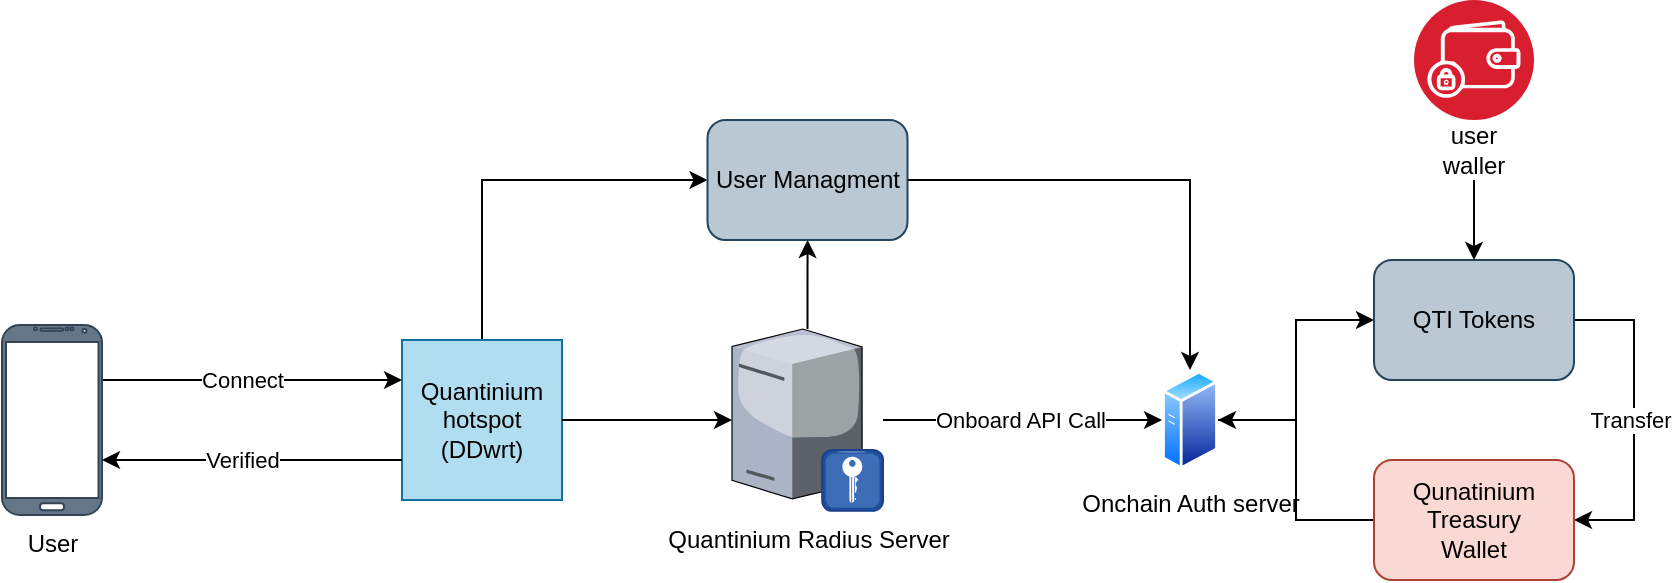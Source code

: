 <mxfile version="24.8.3">
  <diagram name="Page-1" id="beGcIfY0jQds48D-uG38">
    <mxGraphModel dx="1433" dy="676" grid="1" gridSize="10" guides="1" tooltips="1" connect="1" arrows="1" fold="1" page="1" pageScale="1" pageWidth="850" pageHeight="1100" math="0" shadow="0">
      <root>
        <mxCell id="0" />
        <mxCell id="1" parent="0" />
        <mxCell id="Ep8yIvTjPsPDa4GQn4Le-6" style="edgeStyle=orthogonalEdgeStyle;rounded=0;orthogonalLoop=1;jettySize=auto;html=1;entryX=0;entryY=0.5;entryDx=0;entryDy=0;" edge="1" parent="1" source="Ep8yIvTjPsPDa4GQn4Le-17" target="Ep8yIvTjPsPDa4GQn4Le-5">
          <mxGeometry relative="1" as="geometry" />
        </mxCell>
        <mxCell id="Ep8yIvTjPsPDa4GQn4Le-24" value="Onboard API Call" style="edgeLabel;html=1;align=center;verticalAlign=middle;resizable=0;points=[];" vertex="1" connectable="0" parent="Ep8yIvTjPsPDa4GQn4Le-6">
          <mxGeometry x="-0.26" y="-2" relative="1" as="geometry">
            <mxPoint x="17" y="-2" as="offset" />
          </mxGeometry>
        </mxCell>
        <mxCell id="Ep8yIvTjPsPDa4GQn4Le-22" style="edgeStyle=orthogonalEdgeStyle;rounded=0;orthogonalLoop=1;jettySize=auto;html=1;entryX=0;entryY=0.5;entryDx=0;entryDy=0;" edge="1" parent="1" source="Ep8yIvTjPsPDa4GQn4Le-1" target="Ep8yIvTjPsPDa4GQn4Le-20">
          <mxGeometry relative="1" as="geometry">
            <Array as="points">
              <mxPoint x="251" y="170" />
            </Array>
          </mxGeometry>
        </mxCell>
        <mxCell id="Ep8yIvTjPsPDa4GQn4Le-1" value="Quantinium hotspot&lt;br&gt;(DDwrt)" style="whiteSpace=wrap;html=1;aspect=fixed;fillColor=#b1ddf0;strokeColor=#10739e;" vertex="1" parent="1">
          <mxGeometry x="211" y="250" width="80" height="80" as="geometry" />
        </mxCell>
        <mxCell id="Ep8yIvTjPsPDa4GQn4Le-3" style="edgeStyle=orthogonalEdgeStyle;rounded=0;orthogonalLoop=1;jettySize=auto;html=1;" edge="1" parent="1" source="Ep8yIvTjPsPDa4GQn4Le-2" target="Ep8yIvTjPsPDa4GQn4Le-1">
          <mxGeometry relative="1" as="geometry">
            <Array as="points">
              <mxPoint x="171" y="270" />
              <mxPoint x="171" y="270" />
            </Array>
          </mxGeometry>
        </mxCell>
        <mxCell id="Ep8yIvTjPsPDa4GQn4Le-4" value="Connect" style="edgeLabel;html=1;align=center;verticalAlign=middle;resizable=0;points=[];" vertex="1" connectable="0" parent="Ep8yIvTjPsPDa4GQn4Le-3">
          <mxGeometry x="-0.2" relative="1" as="geometry">
            <mxPoint x="10" as="offset" />
          </mxGeometry>
        </mxCell>
        <mxCell id="Ep8yIvTjPsPDa4GQn4Le-2" value="&lt;font color=&quot;#000000&quot;&gt;User&lt;/font&gt;" style="verticalLabelPosition=bottom;verticalAlign=top;html=1;shadow=0;dashed=0;strokeWidth=1;shape=mxgraph.android.phone2;strokeColor=#314354;fillColor=#647687;fontColor=#ffffff;" vertex="1" parent="1">
          <mxGeometry x="11" y="242.5" width="50" height="95" as="geometry" />
        </mxCell>
        <mxCell id="Ep8yIvTjPsPDa4GQn4Le-8" style="edgeStyle=orthogonalEdgeStyle;rounded=0;orthogonalLoop=1;jettySize=auto;html=1;entryX=0;entryY=0.5;entryDx=0;entryDy=0;" edge="1" parent="1" source="Ep8yIvTjPsPDa4GQn4Le-5" target="Ep8yIvTjPsPDa4GQn4Le-7">
          <mxGeometry relative="1" as="geometry" />
        </mxCell>
        <mxCell id="Ep8yIvTjPsPDa4GQn4Le-5" value="Onchain Auth server" style="image;aspect=fixed;perimeter=ellipsePerimeter;html=1;align=center;shadow=0;dashed=0;spacingTop=3;image=img/lib/active_directory/generic_server.svg;" vertex="1" parent="1">
          <mxGeometry x="591" y="265" width="28.0" height="50" as="geometry" />
        </mxCell>
        <mxCell id="Ep8yIvTjPsPDa4GQn4Le-10" style="edgeStyle=orthogonalEdgeStyle;rounded=0;orthogonalLoop=1;jettySize=auto;html=1;entryX=1;entryY=0.5;entryDx=0;entryDy=0;" edge="1" parent="1" source="Ep8yIvTjPsPDa4GQn4Le-7" target="Ep8yIvTjPsPDa4GQn4Le-9">
          <mxGeometry relative="1" as="geometry">
            <Array as="points">
              <mxPoint x="827" y="240" />
              <mxPoint x="827" y="340" />
            </Array>
          </mxGeometry>
        </mxCell>
        <mxCell id="Ep8yIvTjPsPDa4GQn4Le-12" value="Transfer" style="edgeLabel;html=1;align=center;verticalAlign=middle;resizable=0;points=[];" vertex="1" connectable="0" parent="Ep8yIvTjPsPDa4GQn4Le-10">
          <mxGeometry x="-0.122" y="-2" relative="1" as="geometry">
            <mxPoint y="10" as="offset" />
          </mxGeometry>
        </mxCell>
        <mxCell id="Ep8yIvTjPsPDa4GQn4Le-7" value="QTI Tokens" style="rounded=1;whiteSpace=wrap;html=1;fillColor=#bac8d3;strokeColor=#23445d;" vertex="1" parent="1">
          <mxGeometry x="697" y="210" width="100" height="60" as="geometry" />
        </mxCell>
        <mxCell id="Ep8yIvTjPsPDa4GQn4Le-11" style="edgeStyle=orthogonalEdgeStyle;rounded=0;orthogonalLoop=1;jettySize=auto;html=1;entryX=1;entryY=0.5;entryDx=0;entryDy=0;" edge="1" parent="1" source="Ep8yIvTjPsPDa4GQn4Le-9" target="Ep8yIvTjPsPDa4GQn4Le-5">
          <mxGeometry relative="1" as="geometry" />
        </mxCell>
        <mxCell id="Ep8yIvTjPsPDa4GQn4Le-9" value="Qunatinium Treasury&lt;div&gt;Wallet&lt;/div&gt;" style="rounded=1;whiteSpace=wrap;html=1;fillColor=#fad9d5;strokeColor=#ae4132;" vertex="1" parent="1">
          <mxGeometry x="697" y="310" width="100" height="60" as="geometry" />
        </mxCell>
        <mxCell id="Ep8yIvTjPsPDa4GQn4Le-15" style="edgeStyle=orthogonalEdgeStyle;rounded=0;orthogonalLoop=1;jettySize=auto;html=1;startArrow=classic;startFill=1;endArrow=none;endFill=0;" edge="1" parent="1">
          <mxGeometry relative="1" as="geometry">
            <mxPoint x="61" y="310" as="sourcePoint" />
            <mxPoint x="211" y="310" as="targetPoint" />
            <Array as="points">
              <mxPoint x="171" y="310" />
              <mxPoint x="171" y="310" />
            </Array>
          </mxGeometry>
        </mxCell>
        <mxCell id="Ep8yIvTjPsPDa4GQn4Le-16" value="Verified" style="edgeLabel;html=1;align=center;verticalAlign=middle;resizable=0;points=[];" vertex="1" connectable="0" parent="Ep8yIvTjPsPDa4GQn4Le-15">
          <mxGeometry x="-0.2" relative="1" as="geometry">
            <mxPoint x="10" as="offset" />
          </mxGeometry>
        </mxCell>
        <mxCell id="Ep8yIvTjPsPDa4GQn4Le-18" value="" style="edgeStyle=orthogonalEdgeStyle;rounded=0;orthogonalLoop=1;jettySize=auto;html=1;entryX=0;entryY=0.5;entryDx=0;entryDy=0;" edge="1" parent="1" source="Ep8yIvTjPsPDa4GQn4Le-1" target="Ep8yIvTjPsPDa4GQn4Le-17">
          <mxGeometry relative="1" as="geometry">
            <mxPoint x="291" y="290" as="sourcePoint" />
            <mxPoint x="477" y="290" as="targetPoint" />
          </mxGeometry>
        </mxCell>
        <mxCell id="Ep8yIvTjPsPDa4GQn4Le-21" value="" style="edgeStyle=orthogonalEdgeStyle;rounded=0;orthogonalLoop=1;jettySize=auto;html=1;" edge="1" parent="1" source="Ep8yIvTjPsPDa4GQn4Le-17" target="Ep8yIvTjPsPDa4GQn4Le-20">
          <mxGeometry relative="1" as="geometry" />
        </mxCell>
        <mxCell id="Ep8yIvTjPsPDa4GQn4Le-17" value="Quantinium Radius Server" style="verticalLabelPosition=bottom;sketch=0;aspect=fixed;html=1;verticalAlign=top;strokeColor=none;align=center;outlineConnect=0;shape=mxgraph.citrix.radius_server;" vertex="1" parent="1">
          <mxGeometry x="376" y="244.5" width="75.5" height="91" as="geometry" />
        </mxCell>
        <mxCell id="Ep8yIvTjPsPDa4GQn4Le-23" style="edgeStyle=orthogonalEdgeStyle;rounded=0;orthogonalLoop=1;jettySize=auto;html=1;" edge="1" parent="1" source="Ep8yIvTjPsPDa4GQn4Le-20" target="Ep8yIvTjPsPDa4GQn4Le-5">
          <mxGeometry relative="1" as="geometry" />
        </mxCell>
        <mxCell id="Ep8yIvTjPsPDa4GQn4Le-20" value="User Managment" style="rounded=1;whiteSpace=wrap;html=1;fillColor=#bac8d3;strokeColor=#23445d;" vertex="1" parent="1">
          <mxGeometry x="363.75" y="140" width="100" height="60" as="geometry" />
        </mxCell>
        <mxCell id="Ep8yIvTjPsPDa4GQn4Le-25" value="" style="image;aspect=fixed;perimeter=ellipsePerimeter;html=1;align=center;shadow=0;dashed=0;fontColor=#4277BB;labelBackgroundColor=default;fontSize=12;spacingTop=3;image=img/lib/ibm/blockchain/wallet.svg;" vertex="1" parent="1">
          <mxGeometry x="717" y="80" width="60" height="60" as="geometry" />
        </mxCell>
        <mxCell id="Ep8yIvTjPsPDa4GQn4Le-27" value="" style="edgeStyle=orthogonalEdgeStyle;rounded=0;orthogonalLoop=1;jettySize=auto;html=1;" edge="1" parent="1" source="Ep8yIvTjPsPDa4GQn4Le-26" target="Ep8yIvTjPsPDa4GQn4Le-7">
          <mxGeometry relative="1" as="geometry" />
        </mxCell>
        <mxCell id="Ep8yIvTjPsPDa4GQn4Le-26" value="user waller" style="text;html=1;align=center;verticalAlign=middle;whiteSpace=wrap;rounded=0;" vertex="1" parent="1">
          <mxGeometry x="717" y="140" width="60" height="30" as="geometry" />
        </mxCell>
      </root>
    </mxGraphModel>
  </diagram>
</mxfile>
